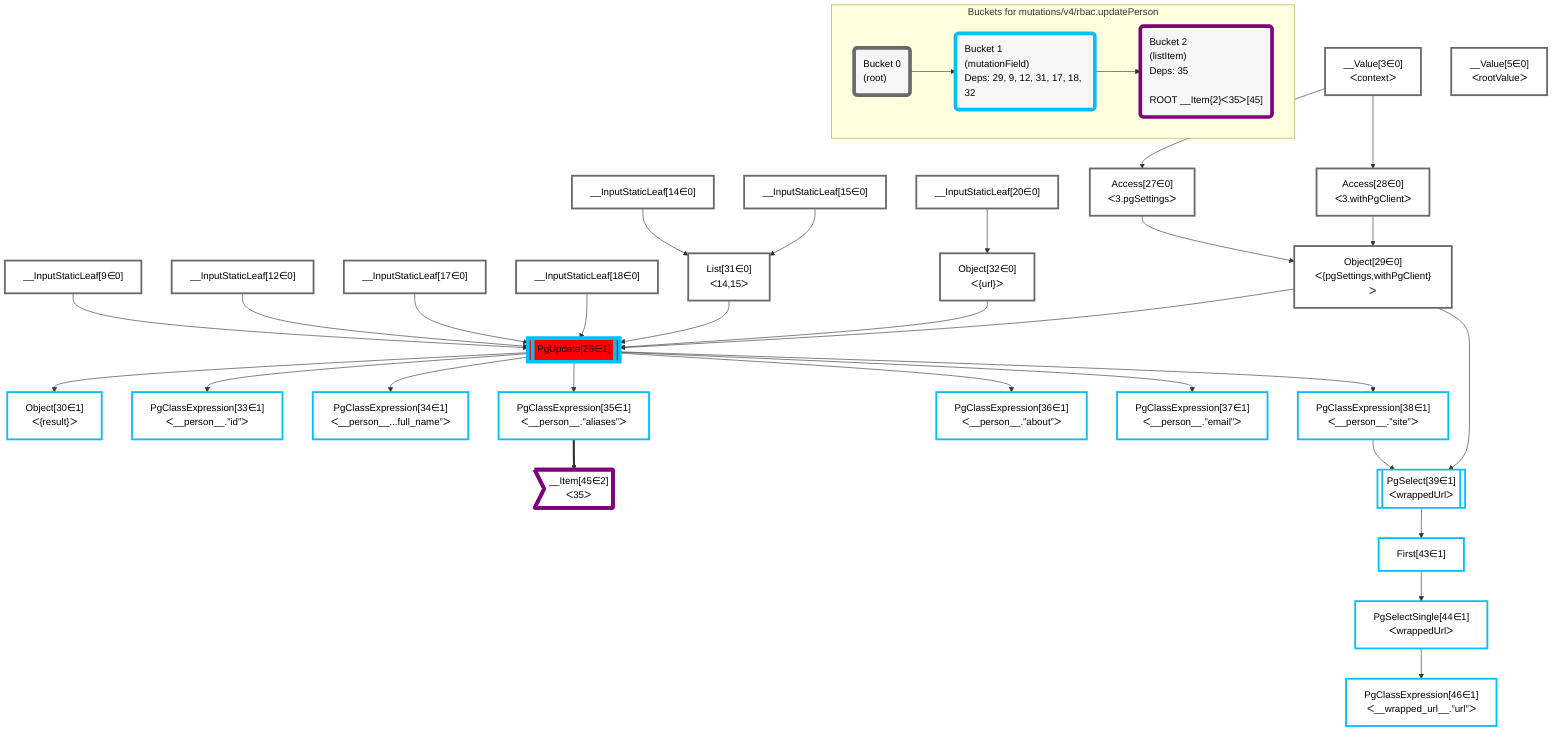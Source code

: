 graph TD
    classDef path fill:#eee,stroke:#000,color:#000
    classDef plan fill:#fff,stroke-width:3px,color:#000
    classDef itemplan fill:#fff,stroke-width:6px,color:#000
    classDef sideeffectplan fill:#f00,stroke-width:6px,color:#000
    classDef bucket fill:#f6f6f6,color:#000,stroke-width:6px,text-align:left


    %% define steps
    __Value3["__Value[3∈0]<br />ᐸcontextᐳ"]:::plan
    __Value5["__Value[5∈0]<br />ᐸrootValueᐳ"]:::plan
    __InputStaticLeaf9["__InputStaticLeaf[9∈0]"]:::plan
    __InputStaticLeaf12["__InputStaticLeaf[12∈0]"]:::plan
    __InputStaticLeaf14["__InputStaticLeaf[14∈0]"]:::plan
    __InputStaticLeaf15["__InputStaticLeaf[15∈0]"]:::plan
    __InputStaticLeaf17["__InputStaticLeaf[17∈0]"]:::plan
    __InputStaticLeaf18["__InputStaticLeaf[18∈0]"]:::plan
    __InputStaticLeaf20["__InputStaticLeaf[20∈0]"]:::plan
    Access27["Access[27∈0]<br />ᐸ3.pgSettingsᐳ"]:::plan
    Access28["Access[28∈0]<br />ᐸ3.withPgClientᐳ"]:::plan
    Object29["Object[29∈0]<br />ᐸ{pgSettings,withPgClient}ᐳ"]:::plan
    List31["List[31∈0]<br />ᐸ14,15ᐳ"]:::plan
    Object32["Object[32∈0]<br />ᐸ{url}ᐳ"]:::plan
    PgUpdate26[["PgUpdate[26∈1]"]]:::sideeffectplan
    Object30["Object[30∈1]<br />ᐸ{result}ᐳ"]:::plan
    PgClassExpression33["PgClassExpression[33∈1]<br />ᐸ__person__.”id”ᐳ"]:::plan
    PgClassExpression34["PgClassExpression[34∈1]<br />ᐸ__person__...full_name”ᐳ"]:::plan
    PgClassExpression35["PgClassExpression[35∈1]<br />ᐸ__person__.”aliases”ᐳ"]:::plan
    PgClassExpression36["PgClassExpression[36∈1]<br />ᐸ__person__.”about”ᐳ"]:::plan
    PgClassExpression37["PgClassExpression[37∈1]<br />ᐸ__person__.”email”ᐳ"]:::plan
    PgClassExpression38["PgClassExpression[38∈1]<br />ᐸ__person__.”site”ᐳ"]:::plan
    PgSelect39[["PgSelect[39∈1]<br />ᐸwrappedUrlᐳ"]]:::plan
    First43["First[43∈1]"]:::plan
    PgSelectSingle44["PgSelectSingle[44∈1]<br />ᐸwrappedUrlᐳ"]:::plan
    __Item45>"__Item[45∈2]<br />ᐸ35ᐳ"]:::itemplan
    PgClassExpression46["PgClassExpression[46∈1]<br />ᐸ__wrapped_url__.”url”ᐳ"]:::plan

    %% plan dependencies
    __Value3 --> Access27
    __Value3 --> Access28
    Access27 & Access28 --> Object29
    __InputStaticLeaf14 & __InputStaticLeaf15 --> List31
    __InputStaticLeaf20 --> Object32
    Object29 & __InputStaticLeaf9 & __InputStaticLeaf12 & List31 & __InputStaticLeaf17 & __InputStaticLeaf18 & Object32 --> PgUpdate26
    PgUpdate26 --> Object30
    PgUpdate26 --> PgClassExpression33
    PgUpdate26 --> PgClassExpression34
    PgUpdate26 --> PgClassExpression35
    PgUpdate26 --> PgClassExpression36
    PgUpdate26 --> PgClassExpression37
    PgUpdate26 --> PgClassExpression38
    Object29 & PgClassExpression38 --> PgSelect39
    PgSelect39 --> First43
    First43 --> PgSelectSingle44
    PgClassExpression35 ==> __Item45
    PgSelectSingle44 --> PgClassExpression46

    %% plan-to-path relationships

    subgraph "Buckets for mutations/v4/rbac.updatePerson"
    Bucket0("Bucket 0<br />(root)"):::bucket
    classDef bucket0 stroke:#696969
    class Bucket0,__Value3,__Value5,__InputStaticLeaf9,__InputStaticLeaf12,__InputStaticLeaf14,__InputStaticLeaf15,__InputStaticLeaf17,__InputStaticLeaf18,__InputStaticLeaf20,Access27,Access28,Object29,List31,Object32 bucket0
    Bucket1("Bucket 1<br />(mutationField)<br />Deps: 29, 9, 12, 31, 17, 18, 32"):::bucket
    classDef bucket1 stroke:#00bfff
    class Bucket1,PgUpdate26,Object30,PgClassExpression33,PgClassExpression34,PgClassExpression35,PgClassExpression36,PgClassExpression37,PgClassExpression38,PgSelect39,First43,PgSelectSingle44,PgClassExpression46 bucket1
    Bucket2("Bucket 2<br />(listItem)<br />Deps: 35<br /><br />ROOT __Item{2}ᐸ35ᐳ[45]"):::bucket
    classDef bucket2 stroke:#7f007f
    class Bucket2,__Item45 bucket2
    Bucket0 --> Bucket1
    Bucket1 --> Bucket2
    end